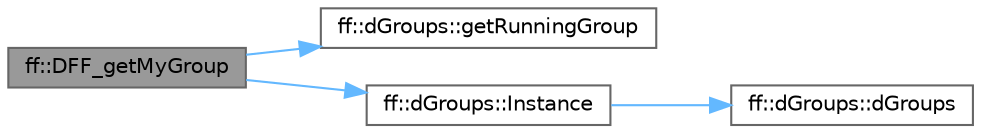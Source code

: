 digraph "ff::DFF_getMyGroup"
{
 // LATEX_PDF_SIZE
  bgcolor="transparent";
  edge [fontname=Helvetica,fontsize=10,labelfontname=Helvetica,labelfontsize=10];
  node [fontname=Helvetica,fontsize=10,shape=box,height=0.2,width=0.4];
  rankdir="LR";
  Node1 [id="Node000001",label="ff::DFF_getMyGroup",height=0.2,width=0.4,color="gray40", fillcolor="grey60", style="filled", fontcolor="black",tooltip=" "];
  Node1 -> Node2 [id="edge4_Node000001_Node000002",color="steelblue1",style="solid",tooltip=" "];
  Node2 [id="Node000002",label="ff::dGroups::getRunningGroup",height=0.2,width=0.4,color="grey40", fillcolor="white", style="filled",URL="$classff_1_1d_groups.html#a5e1240a7d9f19c470d0b9698eefd6958",tooltip=" "];
  Node1 -> Node3 [id="edge5_Node000001_Node000003",color="steelblue1",style="solid",tooltip=" "];
  Node3 [id="Node000003",label="ff::dGroups::Instance",height=0.2,width=0.4,color="grey40", fillcolor="white", style="filled",URL="$classff_1_1d_groups.html#a89675fbfa24bb29f5d31a93ed1fff153",tooltip=" "];
  Node3 -> Node4 [id="edge6_Node000003_Node000004",color="steelblue1",style="solid",tooltip=" "];
  Node4 [id="Node000004",label="ff::dGroups::dGroups",height=0.2,width=0.4,color="grey40", fillcolor="white", style="filled",URL="$classff_1_1d_groups.html#a3d39f2d6f5c4f47f0957670d8dd34b05",tooltip=" "];
}
